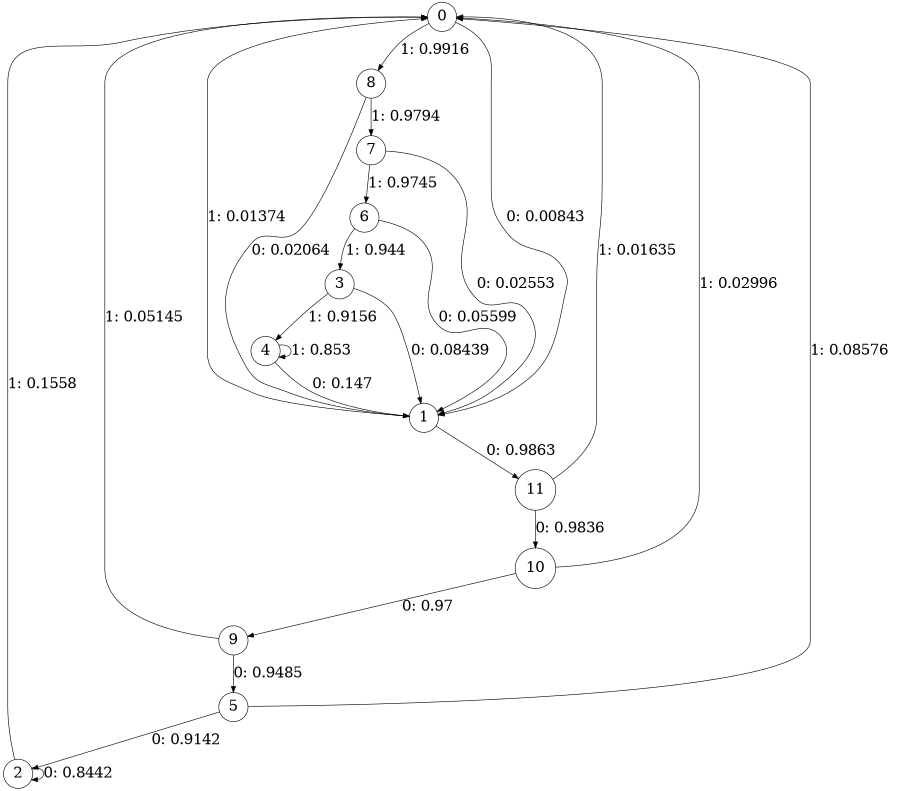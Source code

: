 digraph "ch4_face_grouped_df_L7" {
size = "6,8.5";
ratio = "fill";
node [shape = circle];
node [fontsize = 24];
edge [fontsize = 24];
0 -> 1 [label = "0: 0.00843  "];
0 -> 8 [label = "1: 0.9916   "];
1 -> 11 [label = "0: 0.9863   "];
1 -> 0 [label = "1: 0.01374  "];
2 -> 2 [label = "0: 0.8442   "];
2 -> 0 [label = "1: 0.1558   "];
3 -> 1 [label = "0: 0.08439  "];
3 -> 4 [label = "1: 0.9156   "];
4 -> 1 [label = "0: 0.147    "];
4 -> 4 [label = "1: 0.853    "];
5 -> 2 [label = "0: 0.9142   "];
5 -> 0 [label = "1: 0.08576  "];
6 -> 1 [label = "0: 0.05599  "];
6 -> 3 [label = "1: 0.944    "];
7 -> 1 [label = "0: 0.02553  "];
7 -> 6 [label = "1: 0.9745   "];
8 -> 1 [label = "0: 0.02064  "];
8 -> 7 [label = "1: 0.9794   "];
9 -> 5 [label = "0: 0.9485   "];
9 -> 0 [label = "1: 0.05145  "];
10 -> 9 [label = "0: 0.97     "];
10 -> 0 [label = "1: 0.02996  "];
11 -> 10 [label = "0: 0.9836   "];
11 -> 0 [label = "1: 0.01635  "];
}